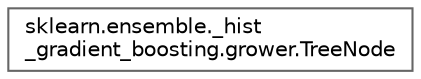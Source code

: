 digraph "Graphical Class Hierarchy"
{
 // LATEX_PDF_SIZE
  bgcolor="transparent";
  edge [fontname=Helvetica,fontsize=10,labelfontname=Helvetica,labelfontsize=10];
  node [fontname=Helvetica,fontsize=10,shape=box,height=0.2,width=0.4];
  rankdir="LR";
  Node0 [id="Node000000",label="sklearn.ensemble._hist\l_gradient_boosting.grower.TreeNode",height=0.2,width=0.4,color="grey40", fillcolor="white", style="filled",URL="$dc/d2c/classsklearn_1_1ensemble_1_1__hist__gradient__boosting_1_1grower_1_1TreeNode.html",tooltip=" "];
}
